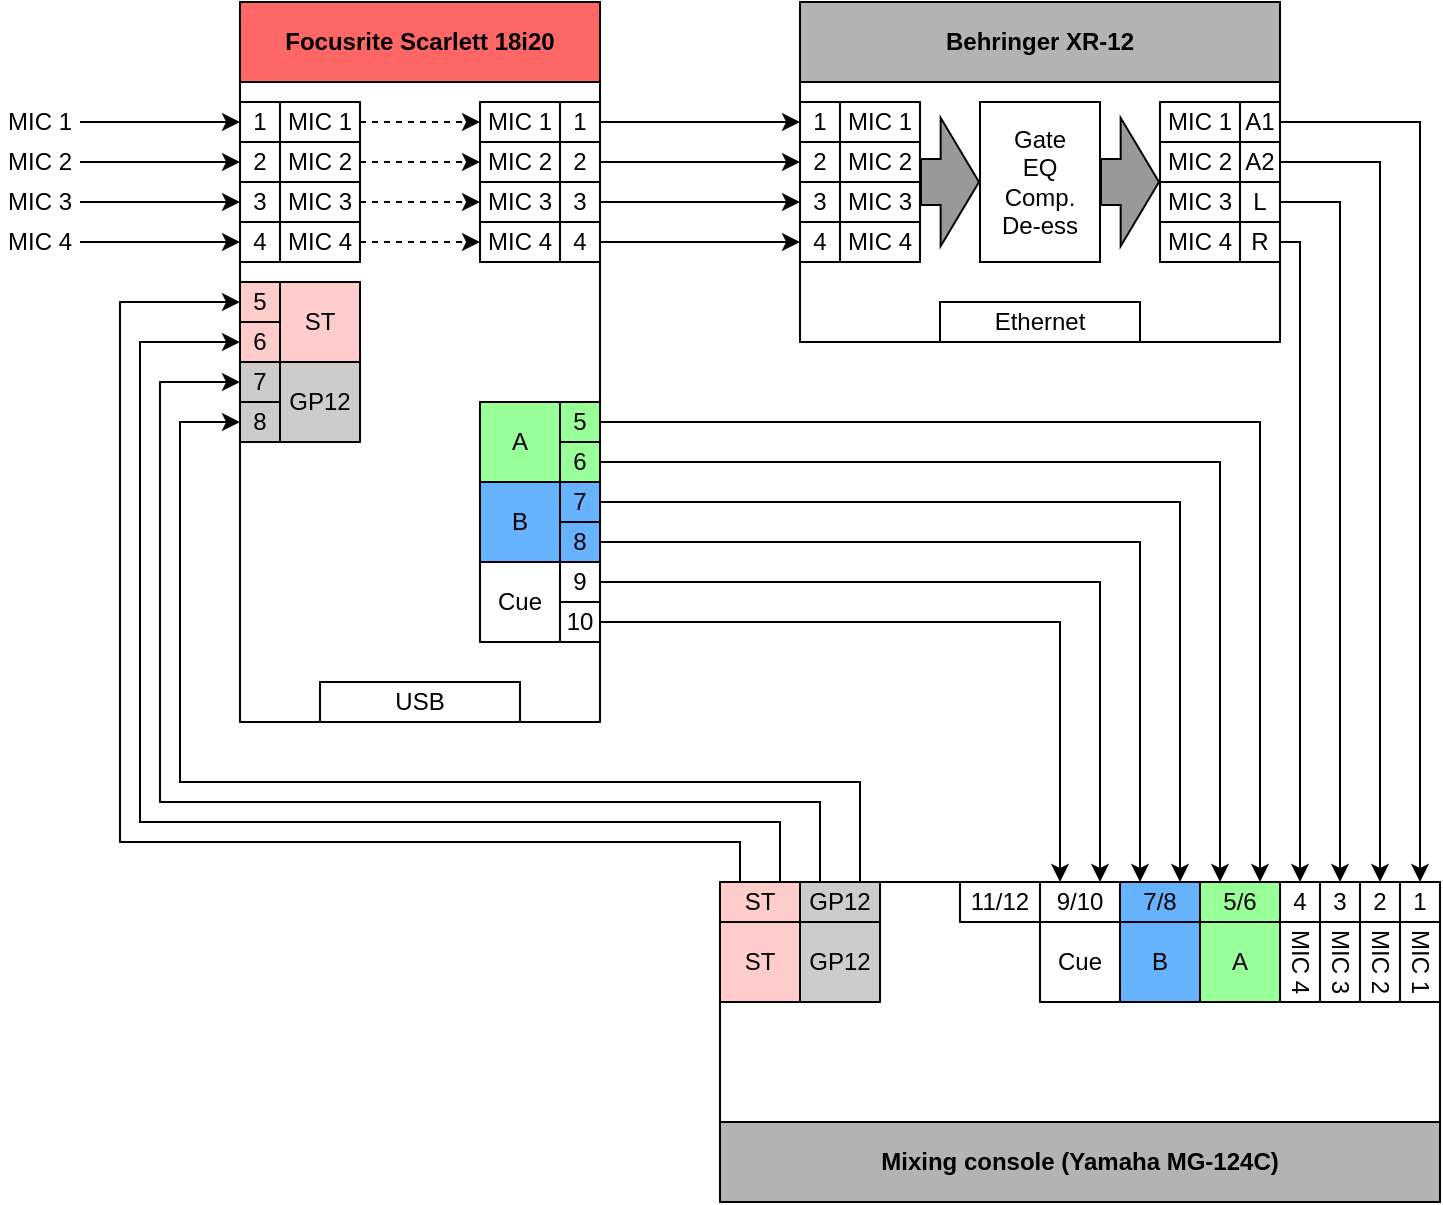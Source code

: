 <mxfile version="23.1.2" type="github">
  <diagram name="Page-1" id="0K96PLR1MvwcvA66zJDP">
    <mxGraphModel dx="819" dy="447" grid="1" gridSize="10" guides="1" tooltips="1" connect="1" arrows="1" fold="1" page="1" pageScale="1" pageWidth="827" pageHeight="1169" math="0" shadow="0">
      <root>
        <mxCell id="0" />
        <mxCell id="1" parent="0" />
        <mxCell id="LLZa8NrfcR5FdUvXYqES-80" value="" style="group" vertex="1" connectable="0" parent="1">
          <mxGeometry x="400" y="480" width="360" height="160" as="geometry" />
        </mxCell>
        <mxCell id="LLZa8NrfcR5FdUvXYqES-20" value="11/12" style="rounded=0;whiteSpace=wrap;html=1;container=0;direction=east;" vertex="1" parent="LLZa8NrfcR5FdUvXYqES-80">
          <mxGeometry x="120" width="40" height="20" as="geometry" />
        </mxCell>
        <mxCell id="LLZa8NrfcR5FdUvXYqES-58" value="" style="group" vertex="1" connectable="0" parent="LLZa8NrfcR5FdUvXYqES-80">
          <mxGeometry width="360" height="160" as="geometry" />
        </mxCell>
        <mxCell id="ClxdacUayqJ115TwOgRP-130" value="" style="rounded=0;whiteSpace=wrap;html=1;container=0;" parent="LLZa8NrfcR5FdUvXYqES-58" vertex="1">
          <mxGeometry width="360" height="160" as="geometry" />
        </mxCell>
        <mxCell id="LLZa8NrfcR5FdUvXYqES-29" value="&lt;b&gt;Mixing console (Yamaha MG-124C)&lt;br&gt;&lt;/b&gt;" style="rounded=0;whiteSpace=wrap;html=1;fillColor=#B3B3B3;container=0;" vertex="1" parent="LLZa8NrfcR5FdUvXYqES-58">
          <mxGeometry y="120" width="360" height="40" as="geometry" />
        </mxCell>
        <mxCell id="LLZa8NrfcR5FdUvXYqES-85" value="11/12" style="rounded=0;whiteSpace=wrap;html=1;container=0;direction=east;" vertex="1" parent="LLZa8NrfcR5FdUvXYqES-58">
          <mxGeometry x="120" width="40" height="20" as="geometry" />
        </mxCell>
        <mxCell id="LLZa8NrfcR5FdUvXYqES-59" value="" style="group" vertex="1" connectable="0" parent="LLZa8NrfcR5FdUvXYqES-80">
          <mxGeometry width="40" height="60" as="geometry" />
        </mxCell>
        <mxCell id="LLZa8NrfcR5FdUvXYqES-26" value="ST" style="rounded=0;whiteSpace=wrap;html=1;container=0;direction=east;fillColor=#FFCCCC;" vertex="1" parent="LLZa8NrfcR5FdUvXYqES-59">
          <mxGeometry width="40" height="20" as="geometry" />
        </mxCell>
        <mxCell id="LLZa8NrfcR5FdUvXYqES-27" value="ST" style="rounded=0;whiteSpace=wrap;html=1;fillColor=#FFCCCC;container=0;" vertex="1" parent="LLZa8NrfcR5FdUvXYqES-59">
          <mxGeometry y="20" width="40" height="40" as="geometry" />
        </mxCell>
        <mxCell id="LLZa8NrfcR5FdUvXYqES-60" value="" style="group" vertex="1" connectable="0" parent="LLZa8NrfcR5FdUvXYqES-80">
          <mxGeometry x="40" width="40" height="60" as="geometry" />
        </mxCell>
        <mxCell id="LLZa8NrfcR5FdUvXYqES-25" value="GP12" style="rounded=0;whiteSpace=wrap;html=1;container=0;direction=east;fillColor=#CCCCCC;" vertex="1" parent="LLZa8NrfcR5FdUvXYqES-60">
          <mxGeometry width="40" height="20" as="geometry" />
        </mxCell>
        <mxCell id="LLZa8NrfcR5FdUvXYqES-28" value="GP12" style="rounded=0;whiteSpace=wrap;html=1;fillColor=#CCCCCC;container=0;" vertex="1" parent="LLZa8NrfcR5FdUvXYqES-60">
          <mxGeometry y="20" width="40" height="40" as="geometry" />
        </mxCell>
        <mxCell id="LLZa8NrfcR5FdUvXYqES-61" value="" style="group" vertex="1" connectable="0" parent="LLZa8NrfcR5FdUvXYqES-80">
          <mxGeometry x="340" width="20" height="60" as="geometry" />
        </mxCell>
        <mxCell id="LLZa8NrfcR5FdUvXYqES-1" value="1" style="rounded=0;whiteSpace=wrap;html=1;container=0;direction=east;" vertex="1" parent="LLZa8NrfcR5FdUvXYqES-61">
          <mxGeometry width="20" height="20" as="geometry" />
        </mxCell>
        <mxCell id="LLZa8NrfcR5FdUvXYqES-11" value="MIC 1" style="rounded=0;whiteSpace=wrap;html=1;container=0;direction=east;rotation=90;" vertex="1" parent="LLZa8NrfcR5FdUvXYqES-61">
          <mxGeometry x="-10" y="30" width="40" height="20" as="geometry" />
        </mxCell>
        <mxCell id="LLZa8NrfcR5FdUvXYqES-62" value="" style="group" vertex="1" connectable="0" parent="LLZa8NrfcR5FdUvXYqES-80">
          <mxGeometry x="320" width="20" height="60" as="geometry" />
        </mxCell>
        <mxCell id="LLZa8NrfcR5FdUvXYqES-2" value="2" style="rounded=0;whiteSpace=wrap;html=1;container=0;direction=east;" vertex="1" parent="LLZa8NrfcR5FdUvXYqES-62">
          <mxGeometry width="20" height="20" as="geometry" />
        </mxCell>
        <mxCell id="LLZa8NrfcR5FdUvXYqES-12" value="&lt;div&gt;MIC 2&lt;/div&gt;" style="rounded=0;whiteSpace=wrap;html=1;container=0;direction=east;rotation=90;" vertex="1" parent="LLZa8NrfcR5FdUvXYqES-62">
          <mxGeometry x="-10" y="30" width="40" height="20" as="geometry" />
        </mxCell>
        <mxCell id="LLZa8NrfcR5FdUvXYqES-63" value="" style="group" vertex="1" connectable="0" parent="LLZa8NrfcR5FdUvXYqES-80">
          <mxGeometry x="300" width="20" height="60" as="geometry" />
        </mxCell>
        <mxCell id="LLZa8NrfcR5FdUvXYqES-3" value="3" style="rounded=0;whiteSpace=wrap;html=1;container=0;direction=east;" vertex="1" parent="LLZa8NrfcR5FdUvXYqES-63">
          <mxGeometry width="20" height="20" as="geometry" />
        </mxCell>
        <mxCell id="LLZa8NrfcR5FdUvXYqES-13" value="MIC 3" style="rounded=0;whiteSpace=wrap;html=1;container=0;direction=east;rotation=90;" vertex="1" parent="LLZa8NrfcR5FdUvXYqES-63">
          <mxGeometry x="-10" y="30" width="40" height="20" as="geometry" />
        </mxCell>
        <mxCell id="LLZa8NrfcR5FdUvXYqES-64" value="" style="group" vertex="1" connectable="0" parent="LLZa8NrfcR5FdUvXYqES-80">
          <mxGeometry x="280" width="20" height="60" as="geometry" />
        </mxCell>
        <mxCell id="LLZa8NrfcR5FdUvXYqES-4" value="4" style="rounded=0;whiteSpace=wrap;html=1;container=0;direction=east;" vertex="1" parent="LLZa8NrfcR5FdUvXYqES-64">
          <mxGeometry width="20" height="20" as="geometry" />
        </mxCell>
        <mxCell id="LLZa8NrfcR5FdUvXYqES-14" value="MIC 4" style="rounded=0;whiteSpace=wrap;html=1;container=0;direction=east;rotation=90;" vertex="1" parent="LLZa8NrfcR5FdUvXYqES-64">
          <mxGeometry x="-10" y="30" width="40" height="20" as="geometry" />
        </mxCell>
        <mxCell id="LLZa8NrfcR5FdUvXYqES-65" value="" style="group" vertex="1" connectable="0" parent="LLZa8NrfcR5FdUvXYqES-80">
          <mxGeometry x="240" width="40" height="60" as="geometry" />
        </mxCell>
        <mxCell id="LLZa8NrfcR5FdUvXYqES-15" value="5/6" style="rounded=0;whiteSpace=wrap;html=1;container=0;direction=east;fillColor=#99ff99;" vertex="1" parent="LLZa8NrfcR5FdUvXYqES-65">
          <mxGeometry width="40" height="20" as="geometry" />
        </mxCell>
        <mxCell id="LLZa8NrfcR5FdUvXYqES-21" value="A" style="rounded=0;whiteSpace=wrap;html=1;fillColor=#99FF99;container=0;" vertex="1" parent="LLZa8NrfcR5FdUvXYqES-65">
          <mxGeometry y="20" width="40" height="40" as="geometry" />
        </mxCell>
        <mxCell id="LLZa8NrfcR5FdUvXYqES-66" value="" style="group" vertex="1" connectable="0" parent="LLZa8NrfcR5FdUvXYqES-80">
          <mxGeometry x="200" width="40" height="60" as="geometry" />
        </mxCell>
        <mxCell id="LLZa8NrfcR5FdUvXYqES-22" value="B" style="rounded=0;whiteSpace=wrap;html=1;fillColor=#66B2FF;container=0;" vertex="1" parent="LLZa8NrfcR5FdUvXYqES-66">
          <mxGeometry y="20" width="40" height="40" as="geometry" />
        </mxCell>
        <mxCell id="LLZa8NrfcR5FdUvXYqES-17" value="7/8" style="rounded=0;whiteSpace=wrap;html=1;container=0;direction=east;fillColor=#66B2FF;" vertex="1" parent="LLZa8NrfcR5FdUvXYqES-66">
          <mxGeometry width="40" height="20" as="geometry" />
        </mxCell>
        <mxCell id="LLZa8NrfcR5FdUvXYqES-67" value="" style="group" vertex="1" connectable="0" parent="LLZa8NrfcR5FdUvXYqES-80">
          <mxGeometry x="160" width="40" height="60" as="geometry" />
        </mxCell>
        <mxCell id="LLZa8NrfcR5FdUvXYqES-19" value="9/10" style="rounded=0;whiteSpace=wrap;html=1;container=0;direction=east;" vertex="1" parent="LLZa8NrfcR5FdUvXYqES-67">
          <mxGeometry width="40" height="20" as="geometry" />
        </mxCell>
        <mxCell id="LLZa8NrfcR5FdUvXYqES-23" value="&lt;div&gt;Cue&lt;/div&gt;" style="rounded=0;whiteSpace=wrap;html=1;fillColor=default;container=0;" vertex="1" parent="LLZa8NrfcR5FdUvXYqES-67">
          <mxGeometry y="20" width="40" height="40" as="geometry" />
        </mxCell>
        <mxCell id="ClxdacUayqJ115TwOgRP-128" value="" style="group" parent="1" vertex="1" connectable="0">
          <mxGeometry x="440" y="40" width="240" height="170" as="geometry" />
        </mxCell>
        <mxCell id="ClxdacUayqJ115TwOgRP-86" value="" style="rounded=0;whiteSpace=wrap;html=1;fillColor=#FFFFFF;container=0;" parent="ClxdacUayqJ115TwOgRP-128" vertex="1">
          <mxGeometry y="40" width="240" height="130" as="geometry" />
        </mxCell>
        <mxCell id="ClxdacUayqJ115TwOgRP-87" value="1" style="rounded=0;whiteSpace=wrap;html=1;container=0;" parent="ClxdacUayqJ115TwOgRP-128" vertex="1">
          <mxGeometry y="50" width="20" height="20" as="geometry" />
        </mxCell>
        <mxCell id="ClxdacUayqJ115TwOgRP-88" value="2" style="rounded=0;whiteSpace=wrap;html=1;container=0;" parent="ClxdacUayqJ115TwOgRP-128" vertex="1">
          <mxGeometry y="70" width="20" height="20" as="geometry" />
        </mxCell>
        <mxCell id="ClxdacUayqJ115TwOgRP-89" value="3" style="rounded=0;whiteSpace=wrap;html=1;container=0;" parent="ClxdacUayqJ115TwOgRP-128" vertex="1">
          <mxGeometry y="90" width="20" height="20" as="geometry" />
        </mxCell>
        <mxCell id="ClxdacUayqJ115TwOgRP-90" value="4" style="rounded=0;whiteSpace=wrap;html=1;container=0;" parent="ClxdacUayqJ115TwOgRP-128" vertex="1">
          <mxGeometry y="110" width="20" height="20" as="geometry" />
        </mxCell>
        <mxCell id="ClxdacUayqJ115TwOgRP-95" value="A1" style="rounded=0;whiteSpace=wrap;html=1;container=0;" parent="ClxdacUayqJ115TwOgRP-128" vertex="1">
          <mxGeometry x="220" y="50" width="20" height="20" as="geometry" />
        </mxCell>
        <mxCell id="ClxdacUayqJ115TwOgRP-96" value="A2" style="rounded=0;whiteSpace=wrap;html=1;container=0;" parent="ClxdacUayqJ115TwOgRP-128" vertex="1">
          <mxGeometry x="220" y="70" width="20" height="20" as="geometry" />
        </mxCell>
        <mxCell id="ClxdacUayqJ115TwOgRP-97" value="L" style="rounded=0;whiteSpace=wrap;html=1;container=0;" parent="ClxdacUayqJ115TwOgRP-128" vertex="1">
          <mxGeometry x="220" y="90" width="20" height="20" as="geometry" />
        </mxCell>
        <mxCell id="ClxdacUayqJ115TwOgRP-98" value="R" style="rounded=0;whiteSpace=wrap;html=1;container=0;" parent="ClxdacUayqJ115TwOgRP-128" vertex="1">
          <mxGeometry x="220" y="110" width="20" height="20" as="geometry" />
        </mxCell>
        <mxCell id="ClxdacUayqJ115TwOgRP-105" value="&lt;div&gt;Ethernet&lt;/div&gt;" style="rounded=0;whiteSpace=wrap;html=1;container=0;" parent="ClxdacUayqJ115TwOgRP-128" vertex="1">
          <mxGeometry x="70" y="150" width="100" height="20" as="geometry" />
        </mxCell>
        <mxCell id="ClxdacUayqJ115TwOgRP-106" value="&lt;b&gt;Behringer XR-12&lt;/b&gt;" style="rounded=0;whiteSpace=wrap;html=1;fillColor=#B3B3B3;container=0;" parent="ClxdacUayqJ115TwOgRP-128" vertex="1">
          <mxGeometry width="240" height="40" as="geometry" />
        </mxCell>
        <mxCell id="ClxdacUayqJ115TwOgRP-107" value="MIC 1" style="rounded=0;whiteSpace=wrap;html=1;container=0;" parent="ClxdacUayqJ115TwOgRP-128" vertex="1">
          <mxGeometry x="20" y="50" width="40" height="20" as="geometry" />
        </mxCell>
        <mxCell id="ClxdacUayqJ115TwOgRP-108" value="MIC 2" style="rounded=0;whiteSpace=wrap;html=1;container=0;" parent="ClxdacUayqJ115TwOgRP-128" vertex="1">
          <mxGeometry x="20" y="70" width="40" height="20" as="geometry" />
        </mxCell>
        <mxCell id="ClxdacUayqJ115TwOgRP-109" value="MIC 3" style="rounded=0;whiteSpace=wrap;html=1;container=0;" parent="ClxdacUayqJ115TwOgRP-128" vertex="1">
          <mxGeometry x="20" y="90" width="40" height="20" as="geometry" />
        </mxCell>
        <mxCell id="ClxdacUayqJ115TwOgRP-110" value="MIC 4" style="rounded=0;whiteSpace=wrap;html=1;container=0;" parent="ClxdacUayqJ115TwOgRP-128" vertex="1">
          <mxGeometry x="20" y="110" width="40" height="20" as="geometry" />
        </mxCell>
        <mxCell id="ClxdacUayqJ115TwOgRP-113" value="MIC 1" style="rounded=0;whiteSpace=wrap;html=1;container=0;" parent="ClxdacUayqJ115TwOgRP-128" vertex="1">
          <mxGeometry x="180" y="50" width="40" height="20" as="geometry" />
        </mxCell>
        <mxCell id="ClxdacUayqJ115TwOgRP-115" value="MIC 2" style="rounded=0;whiteSpace=wrap;html=1;container=0;" parent="ClxdacUayqJ115TwOgRP-128" vertex="1">
          <mxGeometry x="180" y="70" width="40" height="20" as="geometry" />
        </mxCell>
        <mxCell id="ClxdacUayqJ115TwOgRP-117" value="MIC 3" style="rounded=0;whiteSpace=wrap;html=1;container=0;" parent="ClxdacUayqJ115TwOgRP-128" vertex="1">
          <mxGeometry x="180" y="90" width="40" height="20" as="geometry" />
        </mxCell>
        <mxCell id="ClxdacUayqJ115TwOgRP-119" value="MIC 4" style="rounded=0;whiteSpace=wrap;html=1;container=0;" parent="ClxdacUayqJ115TwOgRP-128" vertex="1">
          <mxGeometry x="180" y="110" width="40" height="20" as="geometry" />
        </mxCell>
        <mxCell id="ClxdacUayqJ115TwOgRP-124" value="Gate&lt;br&gt;EQ&lt;br&gt;Comp.&lt;br&gt;De-ess" style="rounded=0;whiteSpace=wrap;html=1;" parent="ClxdacUayqJ115TwOgRP-128" vertex="1">
          <mxGeometry x="90" y="50" width="60" height="80" as="geometry" />
        </mxCell>
        <mxCell id="ClxdacUayqJ115TwOgRP-126" value="" style="shape=flexArrow;endArrow=classic;html=1;rounded=0;exitX=1;exitY=0;exitDx=0;exitDy=0;entryX=0;entryY=0.5;entryDx=0;entryDy=0;endWidth=40.29;endSize=6.058;width=22.899;strokeColor=#000000;fillColor=#999999;" parent="ClxdacUayqJ115TwOgRP-128" source="ClxdacUayqJ115TwOgRP-109" target="ClxdacUayqJ115TwOgRP-124" edge="1">
          <mxGeometry width="50" height="50" relative="1" as="geometry">
            <mxPoint x="80" y="160" as="sourcePoint" />
            <mxPoint x="130" y="110" as="targetPoint" />
          </mxGeometry>
        </mxCell>
        <mxCell id="ClxdacUayqJ115TwOgRP-127" value="" style="shape=flexArrow;endArrow=classic;html=1;rounded=0;exitX=1;exitY=0.5;exitDx=0;exitDy=0;endWidth=40.29;endSize=6.058;width=22.899;strokeColor=#000000;fillColor=#999999;" parent="ClxdacUayqJ115TwOgRP-128" source="ClxdacUayqJ115TwOgRP-124" edge="1">
          <mxGeometry width="50" height="50" relative="1" as="geometry">
            <mxPoint x="170" y="89.71" as="sourcePoint" />
            <mxPoint x="180" y="90" as="targetPoint" />
          </mxGeometry>
        </mxCell>
        <mxCell id="ClxdacUayqJ115TwOgRP-129" value="" style="group" parent="1" vertex="1" connectable="0">
          <mxGeometry x="160" y="40" width="180" height="360" as="geometry" />
        </mxCell>
        <mxCell id="ClxdacUayqJ115TwOgRP-20" value="" style="rounded=0;whiteSpace=wrap;html=1;fillColor=#FFFFFF;container=0;" parent="ClxdacUayqJ115TwOgRP-129" vertex="1">
          <mxGeometry y="40" width="180" height="320" as="geometry" />
        </mxCell>
        <mxCell id="ClxdacUayqJ115TwOgRP-21" value="1" style="rounded=0;whiteSpace=wrap;html=1;container=0;" parent="ClxdacUayqJ115TwOgRP-129" vertex="1">
          <mxGeometry y="50" width="20" height="20" as="geometry" />
        </mxCell>
        <mxCell id="ClxdacUayqJ115TwOgRP-22" value="2" style="rounded=0;whiteSpace=wrap;html=1;container=0;" parent="ClxdacUayqJ115TwOgRP-129" vertex="1">
          <mxGeometry y="70" width="20" height="20" as="geometry" />
        </mxCell>
        <mxCell id="ClxdacUayqJ115TwOgRP-23" value="3" style="rounded=0;whiteSpace=wrap;html=1;container=0;" parent="ClxdacUayqJ115TwOgRP-129" vertex="1">
          <mxGeometry y="90" width="20" height="20" as="geometry" />
        </mxCell>
        <mxCell id="ClxdacUayqJ115TwOgRP-24" value="4" style="rounded=0;whiteSpace=wrap;html=1;container=0;" parent="ClxdacUayqJ115TwOgRP-129" vertex="1">
          <mxGeometry y="110" width="20" height="20" as="geometry" />
        </mxCell>
        <mxCell id="ClxdacUayqJ115TwOgRP-25" value="5" style="rounded=0;whiteSpace=wrap;html=1;fillColor=#FFCCCC;container=0;" parent="ClxdacUayqJ115TwOgRP-129" vertex="1">
          <mxGeometry y="140" width="20" height="20" as="geometry" />
        </mxCell>
        <mxCell id="ClxdacUayqJ115TwOgRP-26" value="6" style="rounded=0;whiteSpace=wrap;html=1;fillColor=#FFCCCC;container=0;" parent="ClxdacUayqJ115TwOgRP-129" vertex="1">
          <mxGeometry y="160" width="20" height="20" as="geometry" />
        </mxCell>
        <mxCell id="ClxdacUayqJ115TwOgRP-27" value="7" style="rounded=0;whiteSpace=wrap;html=1;fillColor=#CCCCCC;container=0;" parent="ClxdacUayqJ115TwOgRP-129" vertex="1">
          <mxGeometry y="180" width="20" height="20" as="geometry" />
        </mxCell>
        <mxCell id="ClxdacUayqJ115TwOgRP-28" value="8" style="rounded=0;whiteSpace=wrap;html=1;fillColor=#CCCCCC;container=0;" parent="ClxdacUayqJ115TwOgRP-129" vertex="1">
          <mxGeometry y="200" width="20" height="20" as="geometry" />
        </mxCell>
        <mxCell id="ClxdacUayqJ115TwOgRP-29" value="1" style="rounded=0;whiteSpace=wrap;html=1;container=0;" parent="ClxdacUayqJ115TwOgRP-129" vertex="1">
          <mxGeometry x="160" y="50" width="20" height="20" as="geometry" />
        </mxCell>
        <mxCell id="ClxdacUayqJ115TwOgRP-30" value="2" style="rounded=0;whiteSpace=wrap;html=1;container=0;" parent="ClxdacUayqJ115TwOgRP-129" vertex="1">
          <mxGeometry x="160" y="70" width="20" height="20" as="geometry" />
        </mxCell>
        <mxCell id="ClxdacUayqJ115TwOgRP-31" value="3" style="rounded=0;whiteSpace=wrap;html=1;container=0;" parent="ClxdacUayqJ115TwOgRP-129" vertex="1">
          <mxGeometry x="160" y="90" width="20" height="20" as="geometry" />
        </mxCell>
        <mxCell id="ClxdacUayqJ115TwOgRP-32" value="4" style="rounded=0;whiteSpace=wrap;html=1;container=0;" parent="ClxdacUayqJ115TwOgRP-129" vertex="1">
          <mxGeometry x="160" y="110" width="20" height="20" as="geometry" />
        </mxCell>
        <mxCell id="ClxdacUayqJ115TwOgRP-39" value="USB" style="rounded=0;whiteSpace=wrap;html=1;container=0;" parent="ClxdacUayqJ115TwOgRP-129" vertex="1">
          <mxGeometry x="40" y="340" width="100" height="20" as="geometry" />
        </mxCell>
        <mxCell id="ClxdacUayqJ115TwOgRP-40" value="&lt;div&gt;&lt;b&gt;Focusrite Scarlett 18i20 &lt;br&gt;&lt;/b&gt;&lt;/div&gt;" style="rounded=0;whiteSpace=wrap;html=1;fillColor=#FF6666;container=0;" parent="ClxdacUayqJ115TwOgRP-129" vertex="1">
          <mxGeometry width="180" height="40" as="geometry" />
        </mxCell>
        <mxCell id="ClxdacUayqJ115TwOgRP-64" value="MIC 1" style="rounded=0;whiteSpace=wrap;html=1;container=0;" parent="ClxdacUayqJ115TwOgRP-129" vertex="1">
          <mxGeometry x="20" y="50" width="40" height="20" as="geometry" />
        </mxCell>
        <mxCell id="ClxdacUayqJ115TwOgRP-65" value="MIC 2" style="rounded=0;whiteSpace=wrap;html=1;container=0;" parent="ClxdacUayqJ115TwOgRP-129" vertex="1">
          <mxGeometry x="20" y="70" width="40" height="20" as="geometry" />
        </mxCell>
        <mxCell id="ClxdacUayqJ115TwOgRP-66" value="MIC 3" style="rounded=0;whiteSpace=wrap;html=1;container=0;" parent="ClxdacUayqJ115TwOgRP-129" vertex="1">
          <mxGeometry x="20" y="90" width="40" height="20" as="geometry" />
        </mxCell>
        <mxCell id="ClxdacUayqJ115TwOgRP-67" value="MIC 4" style="rounded=0;whiteSpace=wrap;html=1;container=0;" parent="ClxdacUayqJ115TwOgRP-129" vertex="1">
          <mxGeometry x="20" y="110" width="40" height="20" as="geometry" />
        </mxCell>
        <mxCell id="ClxdacUayqJ115TwOgRP-68" value="ST" style="rounded=0;whiteSpace=wrap;html=1;fillColor=#FFCCCC;container=0;" parent="ClxdacUayqJ115TwOgRP-129" vertex="1">
          <mxGeometry x="20" y="140" width="40" height="40" as="geometry" />
        </mxCell>
        <mxCell id="ClxdacUayqJ115TwOgRP-69" value="GP12" style="rounded=0;whiteSpace=wrap;html=1;fillColor=#CCCCCC;container=0;" parent="ClxdacUayqJ115TwOgRP-129" vertex="1">
          <mxGeometry x="20" y="180" width="40" height="40" as="geometry" />
        </mxCell>
        <mxCell id="ClxdacUayqJ115TwOgRP-70" value="MIC 1" style="rounded=0;whiteSpace=wrap;html=1;container=0;" parent="ClxdacUayqJ115TwOgRP-129" vertex="1">
          <mxGeometry x="120" y="50" width="40" height="20" as="geometry" />
        </mxCell>
        <mxCell id="ClxdacUayqJ115TwOgRP-75" style="edgeStyle=orthogonalEdgeStyle;rounded=0;orthogonalLoop=1;jettySize=auto;html=1;exitX=1;exitY=0.5;exitDx=0;exitDy=0;entryX=0;entryY=0.5;entryDx=0;entryDy=0;dashed=1;" parent="ClxdacUayqJ115TwOgRP-129" source="ClxdacUayqJ115TwOgRP-64" target="ClxdacUayqJ115TwOgRP-70" edge="1">
          <mxGeometry relative="1" as="geometry" />
        </mxCell>
        <mxCell id="ClxdacUayqJ115TwOgRP-71" value="MIC 2" style="rounded=0;whiteSpace=wrap;html=1;container=0;" parent="ClxdacUayqJ115TwOgRP-129" vertex="1">
          <mxGeometry x="120" y="70" width="40" height="20" as="geometry" />
        </mxCell>
        <mxCell id="ClxdacUayqJ115TwOgRP-77" style="edgeStyle=orthogonalEdgeStyle;rounded=0;orthogonalLoop=1;jettySize=auto;html=1;exitX=1;exitY=0.5;exitDx=0;exitDy=0;entryX=0;entryY=0.5;entryDx=0;entryDy=0;dashed=1;" parent="ClxdacUayqJ115TwOgRP-129" source="ClxdacUayqJ115TwOgRP-65" target="ClxdacUayqJ115TwOgRP-71" edge="1">
          <mxGeometry relative="1" as="geometry" />
        </mxCell>
        <mxCell id="ClxdacUayqJ115TwOgRP-72" value="MIC 3" style="rounded=0;whiteSpace=wrap;html=1;container=0;" parent="ClxdacUayqJ115TwOgRP-129" vertex="1">
          <mxGeometry x="120" y="90" width="40" height="20" as="geometry" />
        </mxCell>
        <mxCell id="ClxdacUayqJ115TwOgRP-78" style="edgeStyle=orthogonalEdgeStyle;rounded=0;orthogonalLoop=1;jettySize=auto;html=1;exitX=1;exitY=0.5;exitDx=0;exitDy=0;entryX=0;entryY=0.5;entryDx=0;entryDy=0;dashed=1;" parent="ClxdacUayqJ115TwOgRP-129" source="ClxdacUayqJ115TwOgRP-66" target="ClxdacUayqJ115TwOgRP-72" edge="1">
          <mxGeometry relative="1" as="geometry" />
        </mxCell>
        <mxCell id="ClxdacUayqJ115TwOgRP-73" value="MIC 4" style="rounded=0;whiteSpace=wrap;html=1;container=0;" parent="ClxdacUayqJ115TwOgRP-129" vertex="1">
          <mxGeometry x="120" y="110" width="40" height="20" as="geometry" />
        </mxCell>
        <mxCell id="ClxdacUayqJ115TwOgRP-79" style="edgeStyle=orthogonalEdgeStyle;rounded=0;orthogonalLoop=1;jettySize=auto;html=1;exitX=1;exitY=0.5;exitDx=0;exitDy=0;entryX=0;entryY=0.5;entryDx=0;entryDy=0;dashed=1;" parent="ClxdacUayqJ115TwOgRP-129" source="ClxdacUayqJ115TwOgRP-67" target="ClxdacUayqJ115TwOgRP-73" edge="1">
          <mxGeometry relative="1" as="geometry" />
        </mxCell>
        <mxCell id="LLZa8NrfcR5FdUvXYqES-68" value="" style="group" vertex="1" connectable="0" parent="ClxdacUayqJ115TwOgRP-129">
          <mxGeometry x="120" y="200" width="60" height="40" as="geometry" />
        </mxCell>
        <mxCell id="ClxdacUayqJ115TwOgRP-33" value="5" style="rounded=0;whiteSpace=wrap;html=1;fillColor=#99FF99;container=0;" parent="LLZa8NrfcR5FdUvXYqES-68" vertex="1">
          <mxGeometry x="40" width="20" height="20" as="geometry" />
        </mxCell>
        <mxCell id="ClxdacUayqJ115TwOgRP-34" value="6" style="rounded=0;whiteSpace=wrap;html=1;fillColor=#99FF99;container=0;" parent="LLZa8NrfcR5FdUvXYqES-68" vertex="1">
          <mxGeometry x="40" y="20" width="20" height="20" as="geometry" />
        </mxCell>
        <mxCell id="ClxdacUayqJ115TwOgRP-80" value="A" style="rounded=0;whiteSpace=wrap;html=1;fillColor=#99FF99;container=0;" parent="LLZa8NrfcR5FdUvXYqES-68" vertex="1">
          <mxGeometry width="40" height="40" as="geometry" />
        </mxCell>
        <mxCell id="LLZa8NrfcR5FdUvXYqES-69" value="" style="group" vertex="1" connectable="0" parent="ClxdacUayqJ115TwOgRP-129">
          <mxGeometry x="120" y="240" width="60" height="40" as="geometry" />
        </mxCell>
        <mxCell id="ClxdacUayqJ115TwOgRP-35" value="7" style="rounded=0;whiteSpace=wrap;html=1;fillColor=#66B2FF;container=0;" parent="LLZa8NrfcR5FdUvXYqES-69" vertex="1">
          <mxGeometry x="40" width="20" height="20" as="geometry" />
        </mxCell>
        <mxCell id="ClxdacUayqJ115TwOgRP-36" value="8" style="rounded=0;whiteSpace=wrap;html=1;fillColor=#66B2FF;container=0;" parent="LLZa8NrfcR5FdUvXYqES-69" vertex="1">
          <mxGeometry x="40" y="20" width="20" height="20" as="geometry" />
        </mxCell>
        <mxCell id="ClxdacUayqJ115TwOgRP-81" value="B" style="rounded=0;whiteSpace=wrap;html=1;fillColor=#66B2FF;container=0;" parent="LLZa8NrfcR5FdUvXYqES-69" vertex="1">
          <mxGeometry width="40" height="40" as="geometry" />
        </mxCell>
        <mxCell id="LLZa8NrfcR5FdUvXYqES-70" value="" style="group" vertex="1" connectable="0" parent="ClxdacUayqJ115TwOgRP-129">
          <mxGeometry x="120" y="280" width="60" height="40" as="geometry" />
        </mxCell>
        <mxCell id="ClxdacUayqJ115TwOgRP-37" value="9" style="rounded=0;whiteSpace=wrap;html=1;container=0;" parent="LLZa8NrfcR5FdUvXYqES-70" vertex="1">
          <mxGeometry x="40" width="20" height="20" as="geometry" />
        </mxCell>
        <mxCell id="ClxdacUayqJ115TwOgRP-38" value="10" style="rounded=0;whiteSpace=wrap;html=1;container=0;" parent="LLZa8NrfcR5FdUvXYqES-70" vertex="1">
          <mxGeometry x="40" y="20" width="20" height="20" as="geometry" />
        </mxCell>
        <mxCell id="ClxdacUayqJ115TwOgRP-82" value="&lt;div&gt;Cue&lt;/div&gt;" style="rounded=0;whiteSpace=wrap;html=1;fillColor=default;container=0;" parent="LLZa8NrfcR5FdUvXYqES-70" vertex="1">
          <mxGeometry width="40" height="40" as="geometry" />
        </mxCell>
        <mxCell id="LLZa8NrfcR5FdUvXYqES-32" style="edgeStyle=orthogonalEdgeStyle;rounded=0;orthogonalLoop=1;jettySize=auto;html=1;exitX=1;exitY=0.5;exitDx=0;exitDy=0;entryX=0;entryY=0.5;entryDx=0;entryDy=0;" edge="1" parent="1" source="ClxdacUayqJ115TwOgRP-29" target="ClxdacUayqJ115TwOgRP-87">
          <mxGeometry relative="1" as="geometry" />
        </mxCell>
        <mxCell id="LLZa8NrfcR5FdUvXYqES-33" style="edgeStyle=orthogonalEdgeStyle;rounded=0;orthogonalLoop=1;jettySize=auto;html=1;exitX=1;exitY=0.5;exitDx=0;exitDy=0;entryX=0;entryY=0.5;entryDx=0;entryDy=0;" edge="1" parent="1" source="ClxdacUayqJ115TwOgRP-30" target="ClxdacUayqJ115TwOgRP-88">
          <mxGeometry relative="1" as="geometry" />
        </mxCell>
        <mxCell id="LLZa8NrfcR5FdUvXYqES-34" style="edgeStyle=orthogonalEdgeStyle;rounded=0;orthogonalLoop=1;jettySize=auto;html=1;exitX=1;exitY=0.5;exitDx=0;exitDy=0;entryX=0;entryY=0.5;entryDx=0;entryDy=0;" edge="1" parent="1" source="ClxdacUayqJ115TwOgRP-31" target="ClxdacUayqJ115TwOgRP-89">
          <mxGeometry relative="1" as="geometry" />
        </mxCell>
        <mxCell id="LLZa8NrfcR5FdUvXYqES-35" style="edgeStyle=orthogonalEdgeStyle;rounded=0;orthogonalLoop=1;jettySize=auto;html=1;exitX=1;exitY=0.5;exitDx=0;exitDy=0;entryX=0;entryY=0.5;entryDx=0;entryDy=0;" edge="1" parent="1" source="ClxdacUayqJ115TwOgRP-32" target="ClxdacUayqJ115TwOgRP-90">
          <mxGeometry relative="1" as="geometry" />
        </mxCell>
        <mxCell id="LLZa8NrfcR5FdUvXYqES-36" style="edgeStyle=orthogonalEdgeStyle;rounded=0;orthogonalLoop=1;jettySize=auto;html=1;exitX=1;exitY=0.5;exitDx=0;exitDy=0;entryX=0.5;entryY=0;entryDx=0;entryDy=0;" edge="1" parent="1" source="ClxdacUayqJ115TwOgRP-95" target="LLZa8NrfcR5FdUvXYqES-1">
          <mxGeometry relative="1" as="geometry">
            <Array as="points">
              <mxPoint x="750" y="100" />
            </Array>
          </mxGeometry>
        </mxCell>
        <mxCell id="LLZa8NrfcR5FdUvXYqES-37" style="edgeStyle=orthogonalEdgeStyle;rounded=0;orthogonalLoop=1;jettySize=auto;html=1;exitX=1;exitY=0.5;exitDx=0;exitDy=0;entryX=0.5;entryY=0;entryDx=0;entryDy=0;" edge="1" parent="1" source="ClxdacUayqJ115TwOgRP-96" target="LLZa8NrfcR5FdUvXYqES-2">
          <mxGeometry relative="1" as="geometry">
            <Array as="points">
              <mxPoint x="730" y="120" />
            </Array>
          </mxGeometry>
        </mxCell>
        <mxCell id="LLZa8NrfcR5FdUvXYqES-38" style="edgeStyle=orthogonalEdgeStyle;rounded=0;orthogonalLoop=1;jettySize=auto;html=1;exitX=1;exitY=0.5;exitDx=0;exitDy=0;entryX=0.5;entryY=0;entryDx=0;entryDy=0;" edge="1" parent="1" source="ClxdacUayqJ115TwOgRP-97" target="LLZa8NrfcR5FdUvXYqES-3">
          <mxGeometry relative="1" as="geometry">
            <mxPoint x="760" y="390" as="targetPoint" />
            <Array as="points">
              <mxPoint x="710" y="140" />
            </Array>
          </mxGeometry>
        </mxCell>
        <mxCell id="LLZa8NrfcR5FdUvXYqES-39" style="edgeStyle=orthogonalEdgeStyle;rounded=0;orthogonalLoop=1;jettySize=auto;html=1;exitX=1;exitY=0.5;exitDx=0;exitDy=0;entryX=0.5;entryY=0;entryDx=0;entryDy=0;" edge="1" parent="1" source="ClxdacUayqJ115TwOgRP-98" target="LLZa8NrfcR5FdUvXYqES-4">
          <mxGeometry relative="1" as="geometry">
            <Array as="points">
              <mxPoint x="690" y="160" />
            </Array>
          </mxGeometry>
        </mxCell>
        <mxCell id="LLZa8NrfcR5FdUvXYqES-74" style="edgeStyle=orthogonalEdgeStyle;rounded=0;orthogonalLoop=1;jettySize=auto;html=1;exitX=1;exitY=0.5;exitDx=0;exitDy=0;entryX=0.25;entryY=0;entryDx=0;entryDy=0;" edge="1" parent="1" source="ClxdacUayqJ115TwOgRP-38" target="LLZa8NrfcR5FdUvXYqES-19">
          <mxGeometry relative="1" as="geometry" />
        </mxCell>
        <mxCell id="LLZa8NrfcR5FdUvXYqES-75" style="edgeStyle=orthogonalEdgeStyle;rounded=0;orthogonalLoop=1;jettySize=auto;html=1;exitX=1;exitY=0.5;exitDx=0;exitDy=0;entryX=0.75;entryY=0;entryDx=0;entryDy=0;" edge="1" parent="1" source="ClxdacUayqJ115TwOgRP-37" target="LLZa8NrfcR5FdUvXYqES-19">
          <mxGeometry relative="1" as="geometry" />
        </mxCell>
        <mxCell id="LLZa8NrfcR5FdUvXYqES-76" style="edgeStyle=orthogonalEdgeStyle;rounded=0;orthogonalLoop=1;jettySize=auto;html=1;exitX=1;exitY=0.5;exitDx=0;exitDy=0;entryX=0.25;entryY=0;entryDx=0;entryDy=0;" edge="1" parent="1" source="ClxdacUayqJ115TwOgRP-36" target="LLZa8NrfcR5FdUvXYqES-17">
          <mxGeometry relative="1" as="geometry" />
        </mxCell>
        <mxCell id="LLZa8NrfcR5FdUvXYqES-77" style="edgeStyle=orthogonalEdgeStyle;rounded=0;orthogonalLoop=1;jettySize=auto;html=1;exitX=1;exitY=0.5;exitDx=0;exitDy=0;entryX=0.75;entryY=0;entryDx=0;entryDy=0;" edge="1" parent="1" source="ClxdacUayqJ115TwOgRP-35" target="LLZa8NrfcR5FdUvXYqES-17">
          <mxGeometry relative="1" as="geometry" />
        </mxCell>
        <mxCell id="LLZa8NrfcR5FdUvXYqES-78" style="edgeStyle=orthogonalEdgeStyle;rounded=0;orthogonalLoop=1;jettySize=auto;html=1;exitX=1;exitY=0.5;exitDx=0;exitDy=0;entryX=0.25;entryY=0;entryDx=0;entryDy=0;" edge="1" parent="1" source="ClxdacUayqJ115TwOgRP-34" target="LLZa8NrfcR5FdUvXYqES-15">
          <mxGeometry relative="1" as="geometry" />
        </mxCell>
        <mxCell id="LLZa8NrfcR5FdUvXYqES-79" style="edgeStyle=orthogonalEdgeStyle;rounded=0;orthogonalLoop=1;jettySize=auto;html=1;exitX=1;exitY=0.5;exitDx=0;exitDy=0;entryX=0.75;entryY=0;entryDx=0;entryDy=0;" edge="1" parent="1" source="ClxdacUayqJ115TwOgRP-33" target="LLZa8NrfcR5FdUvXYqES-15">
          <mxGeometry relative="1" as="geometry" />
        </mxCell>
        <mxCell id="LLZa8NrfcR5FdUvXYqES-81" style="edgeStyle=orthogonalEdgeStyle;rounded=0;orthogonalLoop=1;jettySize=auto;html=1;exitX=0.75;exitY=0;exitDx=0;exitDy=0;entryX=0;entryY=0.5;entryDx=0;entryDy=0;" edge="1" parent="1" source="LLZa8NrfcR5FdUvXYqES-25" target="ClxdacUayqJ115TwOgRP-28">
          <mxGeometry relative="1" as="geometry">
            <Array as="points">
              <mxPoint x="470" y="430" />
              <mxPoint x="130" y="430" />
              <mxPoint x="130" y="250" />
            </Array>
          </mxGeometry>
        </mxCell>
        <mxCell id="LLZa8NrfcR5FdUvXYqES-82" style="edgeStyle=orthogonalEdgeStyle;rounded=0;orthogonalLoop=1;jettySize=auto;html=1;exitX=0.25;exitY=0;exitDx=0;exitDy=0;entryX=0;entryY=0.5;entryDx=0;entryDy=0;" edge="1" parent="1" source="LLZa8NrfcR5FdUvXYqES-25" target="ClxdacUayqJ115TwOgRP-27">
          <mxGeometry relative="1" as="geometry">
            <Array as="points">
              <mxPoint x="450" y="440" />
              <mxPoint x="120" y="440" />
              <mxPoint x="120" y="230" />
            </Array>
          </mxGeometry>
        </mxCell>
        <mxCell id="LLZa8NrfcR5FdUvXYqES-83" style="edgeStyle=orthogonalEdgeStyle;rounded=0;orthogonalLoop=1;jettySize=auto;html=1;exitX=0.75;exitY=0;exitDx=0;exitDy=0;entryX=0;entryY=0.5;entryDx=0;entryDy=0;" edge="1" parent="1" source="LLZa8NrfcR5FdUvXYqES-26" target="ClxdacUayqJ115TwOgRP-26">
          <mxGeometry relative="1" as="geometry">
            <Array as="points">
              <mxPoint x="430" y="450" />
              <mxPoint x="110" y="450" />
              <mxPoint x="110" y="210" />
            </Array>
          </mxGeometry>
        </mxCell>
        <mxCell id="LLZa8NrfcR5FdUvXYqES-84" style="edgeStyle=orthogonalEdgeStyle;rounded=0;orthogonalLoop=1;jettySize=auto;html=1;exitX=0.25;exitY=0;exitDx=0;exitDy=0;entryX=0;entryY=0.5;entryDx=0;entryDy=0;" edge="1" parent="1" source="LLZa8NrfcR5FdUvXYqES-26" target="ClxdacUayqJ115TwOgRP-25">
          <mxGeometry relative="1" as="geometry">
            <Array as="points">
              <mxPoint x="410" y="460" />
              <mxPoint x="100" y="460" />
              <mxPoint x="100" y="190" />
            </Array>
          </mxGeometry>
        </mxCell>
        <mxCell id="LLZa8NrfcR5FdUvXYqES-90" style="edgeStyle=orthogonalEdgeStyle;rounded=0;orthogonalLoop=1;jettySize=auto;html=1;exitX=1;exitY=0.5;exitDx=0;exitDy=0;entryX=0;entryY=0.5;entryDx=0;entryDy=0;" edge="1" parent="1" source="LLZa8NrfcR5FdUvXYqES-86" target="ClxdacUayqJ115TwOgRP-21">
          <mxGeometry relative="1" as="geometry" />
        </mxCell>
        <mxCell id="LLZa8NrfcR5FdUvXYqES-86" value="MIC 1" style="text;html=1;strokeColor=none;fillColor=none;align=center;verticalAlign=middle;whiteSpace=wrap;rounded=0;" vertex="1" parent="1">
          <mxGeometry x="40" y="90" width="40" height="20" as="geometry" />
        </mxCell>
        <mxCell id="LLZa8NrfcR5FdUvXYqES-91" style="edgeStyle=orthogonalEdgeStyle;rounded=0;orthogonalLoop=1;jettySize=auto;html=1;exitX=1;exitY=0.5;exitDx=0;exitDy=0;entryX=0;entryY=0.5;entryDx=0;entryDy=0;" edge="1" parent="1" source="LLZa8NrfcR5FdUvXYqES-87" target="ClxdacUayqJ115TwOgRP-22">
          <mxGeometry relative="1" as="geometry" />
        </mxCell>
        <mxCell id="LLZa8NrfcR5FdUvXYqES-87" value="MIC 2" style="text;html=1;strokeColor=none;fillColor=none;align=center;verticalAlign=middle;whiteSpace=wrap;rounded=0;" vertex="1" parent="1">
          <mxGeometry x="40" y="110" width="40" height="20" as="geometry" />
        </mxCell>
        <mxCell id="LLZa8NrfcR5FdUvXYqES-92" style="edgeStyle=orthogonalEdgeStyle;rounded=0;orthogonalLoop=1;jettySize=auto;html=1;exitX=1;exitY=0.5;exitDx=0;exitDy=0;entryX=0;entryY=0.5;entryDx=0;entryDy=0;" edge="1" parent="1" source="LLZa8NrfcR5FdUvXYqES-88" target="ClxdacUayqJ115TwOgRP-23">
          <mxGeometry relative="1" as="geometry" />
        </mxCell>
        <mxCell id="LLZa8NrfcR5FdUvXYqES-88" value="&lt;div&gt;MIC 3&lt;/div&gt;" style="text;html=1;strokeColor=none;fillColor=none;align=center;verticalAlign=middle;whiteSpace=wrap;rounded=0;" vertex="1" parent="1">
          <mxGeometry x="40" y="130" width="40" height="20" as="geometry" />
        </mxCell>
        <mxCell id="LLZa8NrfcR5FdUvXYqES-93" style="edgeStyle=orthogonalEdgeStyle;rounded=0;orthogonalLoop=1;jettySize=auto;html=1;exitX=1;exitY=0.5;exitDx=0;exitDy=0;entryX=0;entryY=0.5;entryDx=0;entryDy=0;" edge="1" parent="1" source="LLZa8NrfcR5FdUvXYqES-89" target="ClxdacUayqJ115TwOgRP-24">
          <mxGeometry relative="1" as="geometry" />
        </mxCell>
        <mxCell id="LLZa8NrfcR5FdUvXYqES-89" value="MIC 4" style="text;html=1;strokeColor=none;fillColor=none;align=center;verticalAlign=middle;whiteSpace=wrap;rounded=0;" vertex="1" parent="1">
          <mxGeometry x="40" y="150" width="40" height="20" as="geometry" />
        </mxCell>
      </root>
    </mxGraphModel>
  </diagram>
</mxfile>
